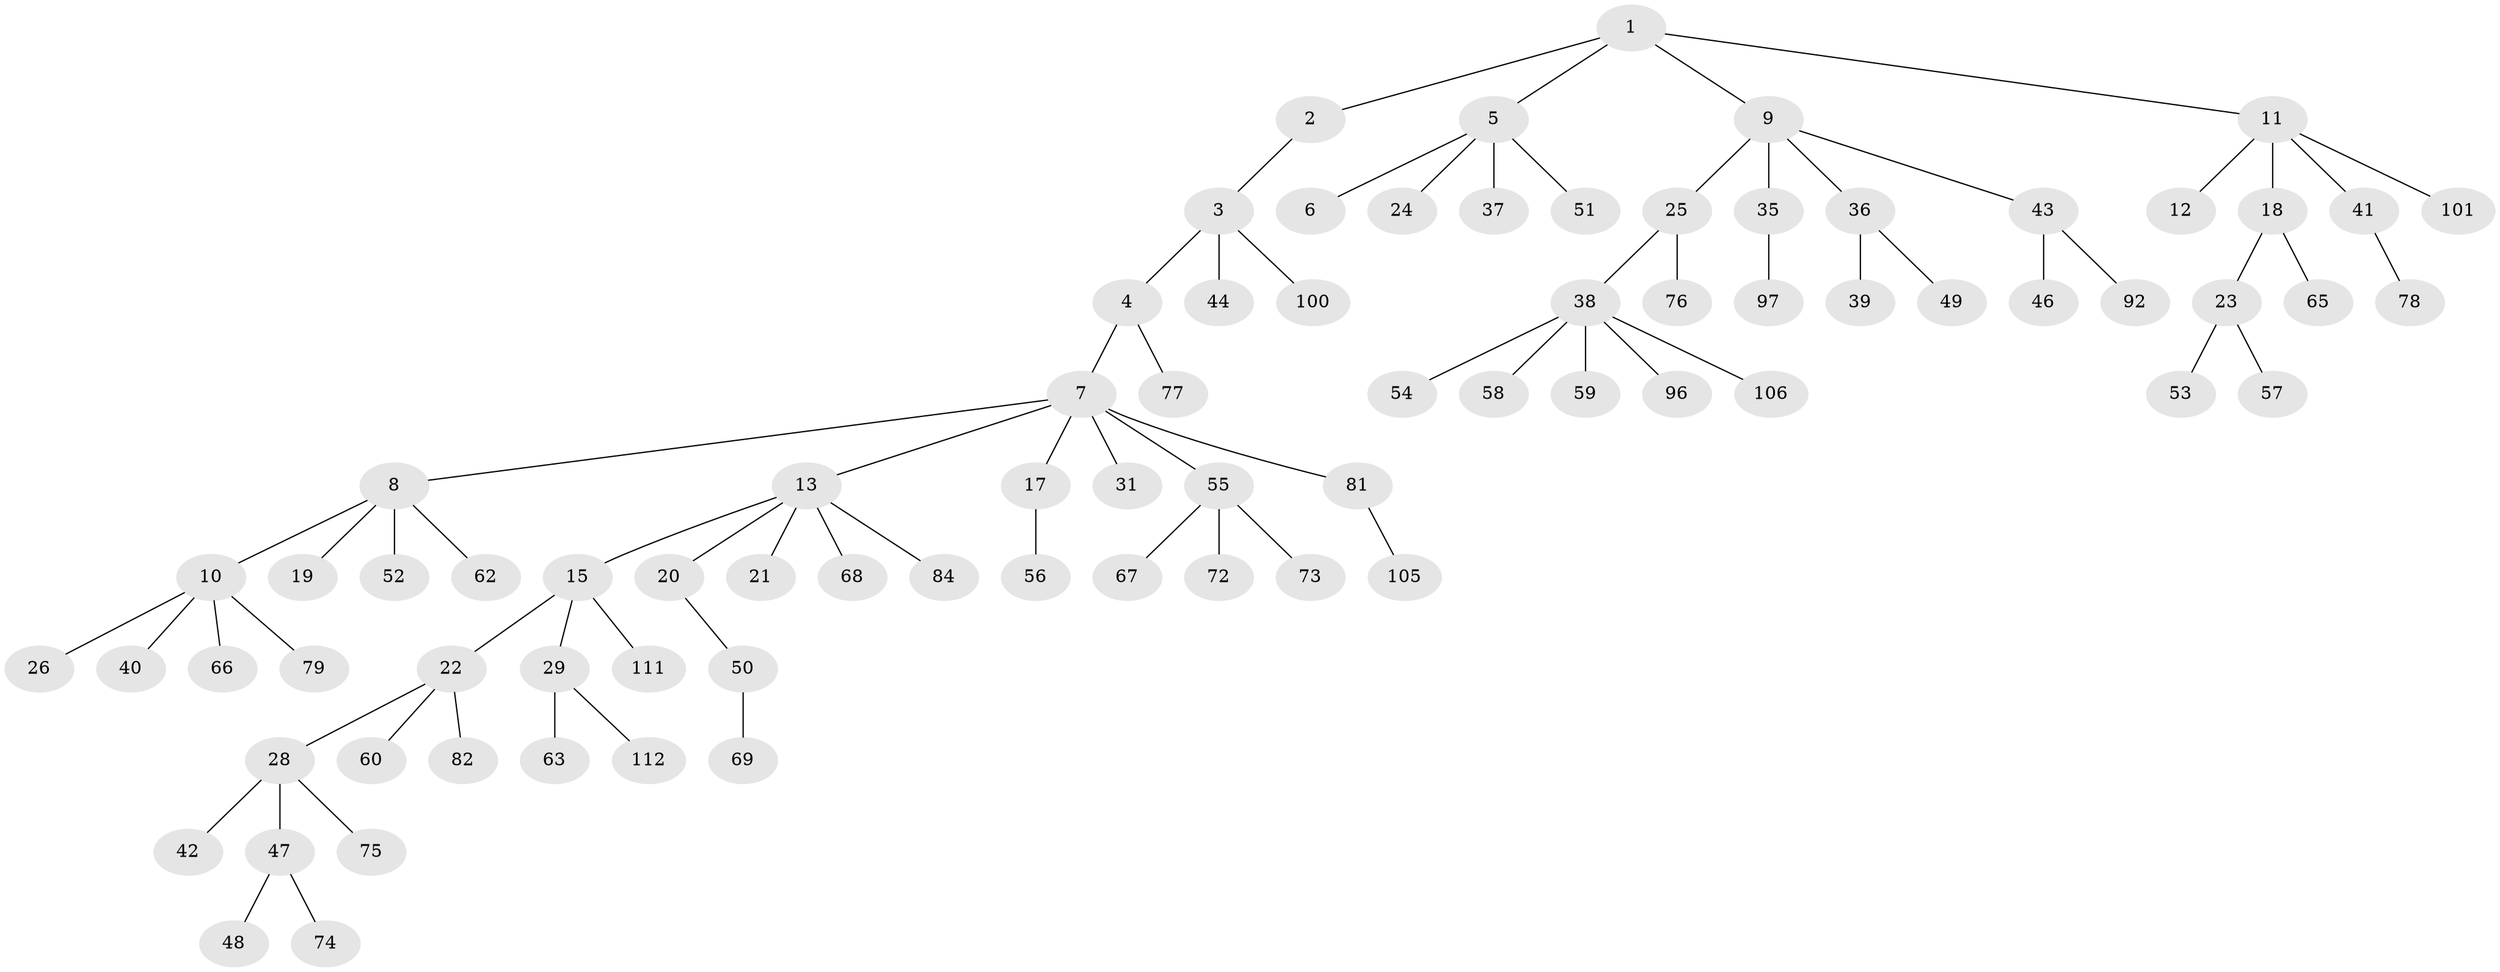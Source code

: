 // Generated by graph-tools (version 1.1) at 2025/24/03/03/25 07:24:06]
// undirected, 79 vertices, 78 edges
graph export_dot {
graph [start="1"]
  node [color=gray90,style=filled];
  1 [super="+104"];
  2;
  3 [super="+71"];
  4;
  5 [super="+45"];
  6;
  7 [super="+30"];
  8 [super="+33"];
  9 [super="+16"];
  10 [super="+32"];
  11 [super="+95"];
  12;
  13 [super="+14"];
  15 [super="+70"];
  17 [super="+27"];
  18 [super="+89"];
  19;
  20 [super="+83"];
  21;
  22 [super="+64"];
  23 [super="+34"];
  24;
  25;
  26;
  28 [super="+61"];
  29;
  31;
  35 [super="+90"];
  36 [super="+103"];
  37;
  38 [super="+94"];
  39;
  40 [super="+85"];
  41 [super="+102"];
  42 [super="+87"];
  43 [super="+80"];
  44;
  46;
  47;
  48;
  49 [super="+88"];
  50 [super="+91"];
  51 [super="+98"];
  52;
  53 [super="+108"];
  54;
  55 [super="+107"];
  56;
  57;
  58 [super="+113"];
  59;
  60;
  62;
  63;
  65;
  66;
  67;
  68;
  69;
  72 [super="+86"];
  73;
  74;
  75;
  76;
  77 [super="+93"];
  78 [super="+99"];
  79;
  81 [super="+109"];
  82;
  84;
  92 [super="+110"];
  96;
  97;
  100;
  101;
  105;
  106;
  111;
  112;
  1 -- 2;
  1 -- 5;
  1 -- 9;
  1 -- 11;
  2 -- 3;
  3 -- 4;
  3 -- 44;
  3 -- 100;
  4 -- 7;
  4 -- 77;
  5 -- 6;
  5 -- 24;
  5 -- 37;
  5 -- 51;
  7 -- 8;
  7 -- 13;
  7 -- 17;
  7 -- 81;
  7 -- 31;
  7 -- 55;
  8 -- 10;
  8 -- 19;
  8 -- 62;
  8 -- 52;
  9 -- 25;
  9 -- 43;
  9 -- 36;
  9 -- 35;
  10 -- 26;
  10 -- 40;
  10 -- 66;
  10 -- 79;
  11 -- 12;
  11 -- 18;
  11 -- 41;
  11 -- 101;
  13 -- 15;
  13 -- 20;
  13 -- 21;
  13 -- 68;
  13 -- 84;
  15 -- 22;
  15 -- 29;
  15 -- 111;
  17 -- 56;
  18 -- 23;
  18 -- 65;
  20 -- 50;
  22 -- 28;
  22 -- 60;
  22 -- 82;
  23 -- 57;
  23 -- 53;
  25 -- 38;
  25 -- 76;
  28 -- 42;
  28 -- 47;
  28 -- 75;
  29 -- 63;
  29 -- 112;
  35 -- 97;
  36 -- 39;
  36 -- 49;
  38 -- 54;
  38 -- 58;
  38 -- 59;
  38 -- 96;
  38 -- 106;
  41 -- 78;
  43 -- 46;
  43 -- 92;
  47 -- 48;
  47 -- 74;
  50 -- 69;
  55 -- 67;
  55 -- 72;
  55 -- 73;
  81 -- 105;
}
